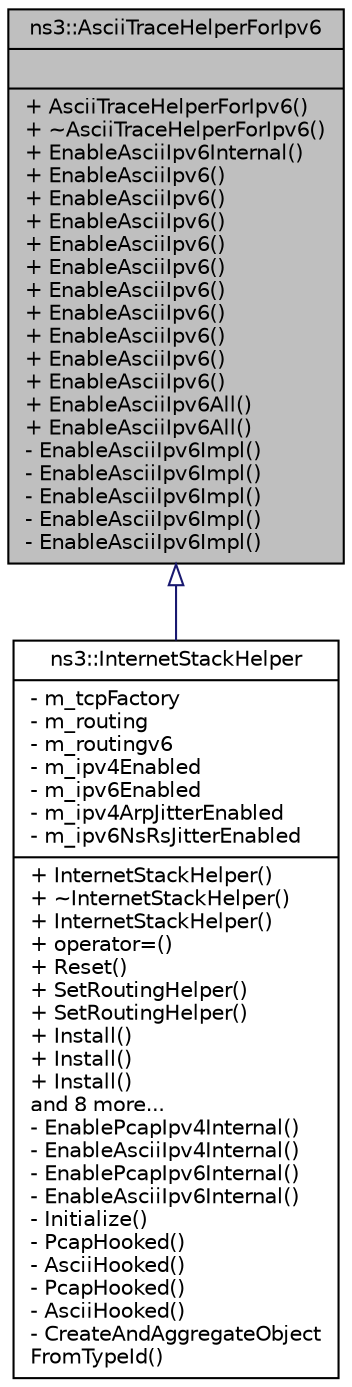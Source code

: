 digraph "ns3::AsciiTraceHelperForIpv6"
{
  edge [fontname="Helvetica",fontsize="10",labelfontname="Helvetica",labelfontsize="10"];
  node [fontname="Helvetica",fontsize="10",shape=record];
  Node1 [label="{ns3::AsciiTraceHelperForIpv6\n||+ AsciiTraceHelperForIpv6()\l+ ~AsciiTraceHelperForIpv6()\l+ EnableAsciiIpv6Internal()\l+ EnableAsciiIpv6()\l+ EnableAsciiIpv6()\l+ EnableAsciiIpv6()\l+ EnableAsciiIpv6()\l+ EnableAsciiIpv6()\l+ EnableAsciiIpv6()\l+ EnableAsciiIpv6()\l+ EnableAsciiIpv6()\l+ EnableAsciiIpv6()\l+ EnableAsciiIpv6()\l+ EnableAsciiIpv6All()\l+ EnableAsciiIpv6All()\l- EnableAsciiIpv6Impl()\l- EnableAsciiIpv6Impl()\l- EnableAsciiIpv6Impl()\l- EnableAsciiIpv6Impl()\l- EnableAsciiIpv6Impl()\l}",height=0.2,width=0.4,color="black", fillcolor="grey75", style="filled", fontcolor="black"];
  Node1 -> Node2 [dir="back",color="midnightblue",fontsize="10",style="solid",arrowtail="onormal"];
  Node2 [label="{ns3::InternetStackHelper\n|- m_tcpFactory\l- m_routing\l- m_routingv6\l- m_ipv4Enabled\l- m_ipv6Enabled\l- m_ipv4ArpJitterEnabled\l- m_ipv6NsRsJitterEnabled\l|+ InternetStackHelper()\l+ ~InternetStackHelper()\l+ InternetStackHelper()\l+ operator=()\l+ Reset()\l+ SetRoutingHelper()\l+ SetRoutingHelper()\l+ Install()\l+ Install()\l+ Install()\land 8 more...\l- EnablePcapIpv4Internal()\l- EnableAsciiIpv4Internal()\l- EnablePcapIpv6Internal()\l- EnableAsciiIpv6Internal()\l- Initialize()\l- PcapHooked()\l- AsciiHooked()\l- PcapHooked()\l- AsciiHooked()\l- CreateAndAggregateObject\lFromTypeId()\l}",height=0.2,width=0.4,color="black", fillcolor="white", style="filled",URL="$da/d33/classns3_1_1InternetStackHelper.html",tooltip="aggregate IP/TCP/UDP functionality to existing Nodes. "];
}
